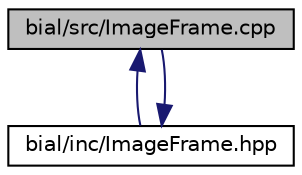 digraph "bial/src/ImageFrame.cpp"
{
  edge [fontname="Helvetica",fontsize="10",labelfontname="Helvetica",labelfontsize="10"];
  node [fontname="Helvetica",fontsize="10",shape=record];
  Node1 [label="bial/src/ImageFrame.cpp",height=0.2,width=0.4,color="black", fillcolor="grey75", style="filled", fontcolor="black"];
  Node1 -> Node2 [dir="back",color="midnightblue",fontsize="10",style="solid",fontname="Helvetica"];
  Node2 [label="bial/inc/ImageFrame.hpp",height=0.2,width=0.4,color="black", fillcolor="white", style="filled",URL="$_image_frame_8hpp.html"];
  Node2 -> Node1 [dir="back",color="midnightblue",fontsize="10",style="solid",fontname="Helvetica"];
}
